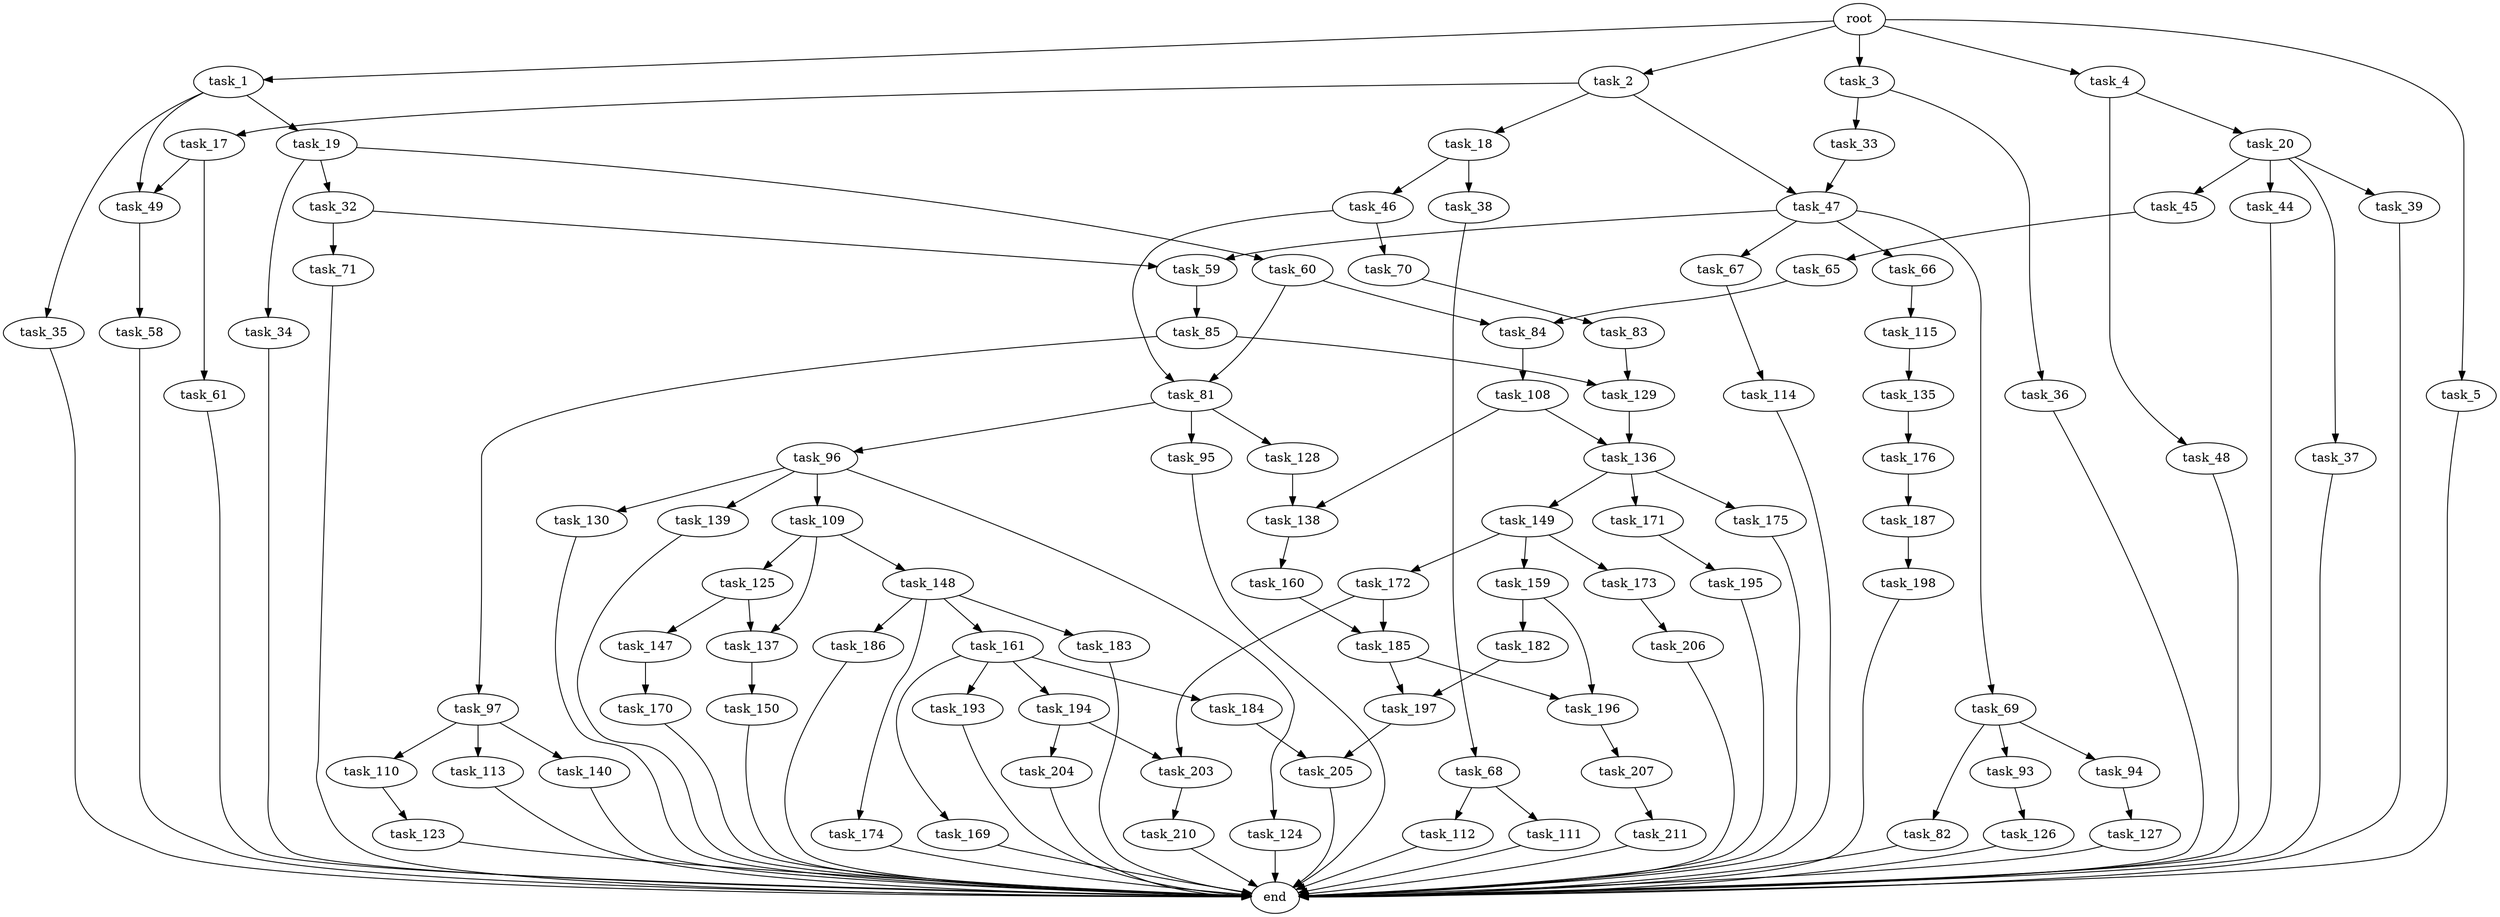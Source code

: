 digraph G {
  root [size="0.000000"];
  task_1 [size="231928233984.000000"];
  task_2 [size="612812365477.000000"];
  task_3 [size="837459844643.000000"];
  task_4 [size="5445114572.000000"];
  task_5 [size="368293445632.000000"];
  task_17 [size="2023173870.000000"];
  task_18 [size="7788466580.000000"];
  task_19 [size="549755813888.000000"];
  task_20 [size="861826428.000000"];
  task_32 [size="22476015555.000000"];
  task_33 [size="68719476736.000000"];
  task_34 [size="8589934592.000000"];
  task_35 [size="18992935834.000000"];
  task_36 [size="38894842517.000000"];
  task_37 [size="477351715972.000000"];
  task_38 [size="2512420634.000000"];
  task_39 [size="461757247598.000000"];
  task_44 [size="7026443275.000000"];
  task_45 [size="16926938771.000000"];
  task_46 [size="2714565739.000000"];
  task_47 [size="28991029248.000000"];
  task_48 [size="10210771662.000000"];
  task_49 [size="11496714373.000000"];
  task_58 [size="8589934592.000000"];
  task_59 [size="134217728000.000000"];
  task_60 [size="626924755336.000000"];
  task_61 [size="424417859920.000000"];
  task_65 [size="134217728000.000000"];
  task_66 [size="368293445632.000000"];
  task_67 [size="134217728000.000000"];
  task_68 [size="782757789696.000000"];
  task_69 [size="368293445632.000000"];
  task_70 [size="275197040375.000000"];
  task_71 [size="782757789696.000000"];
  task_81 [size="28991029248.000000"];
  task_82 [size="84858655988.000000"];
  task_83 [size="782757789696.000000"];
  task_84 [size="231928233984.000000"];
  task_85 [size="6183640319.000000"];
  task_93 [size="275433790405.000000"];
  task_94 [size="55829915533.000000"];
  task_95 [size="9127092749.000000"];
  task_96 [size="860273529144.000000"];
  task_97 [size="549755813888.000000"];
  task_108 [size="143892142587.000000"];
  task_109 [size="28991029248.000000"];
  task_110 [size="39645105523.000000"];
  task_111 [size="15175303709.000000"];
  task_112 [size="549755813888.000000"];
  task_113 [size="782757789696.000000"];
  task_114 [size="368293445632.000000"];
  task_115 [size="549755813888.000000"];
  task_123 [size="92156859704.000000"];
  task_124 [size="431681339426.000000"];
  task_125 [size="12262790955.000000"];
  task_126 [size="3373897650.000000"];
  task_127 [size="68719476736.000000"];
  task_128 [size="1073741824000.000000"];
  task_129 [size="32211806482.000000"];
  task_130 [size="231928233984.000000"];
  task_135 [size="131616902463.000000"];
  task_136 [size="8589934592.000000"];
  task_137 [size="368293445632.000000"];
  task_138 [size="42693171462.000000"];
  task_139 [size="213211040772.000000"];
  task_140 [size="1073741824000.000000"];
  task_147 [size="782757789696.000000"];
  task_148 [size="121130105957.000000"];
  task_149 [size="134217728000.000000"];
  task_150 [size="19181676858.000000"];
  task_159 [size="701944190.000000"];
  task_160 [size="1031194679789.000000"];
  task_161 [size="23832603060.000000"];
  task_169 [size="136204761831.000000"];
  task_170 [size="20358182242.000000"];
  task_171 [size="32823165489.000000"];
  task_172 [size="782757789696.000000"];
  task_173 [size="10074857294.000000"];
  task_174 [size="160426246136.000000"];
  task_175 [size="4930038396.000000"];
  task_176 [size="13801201164.000000"];
  task_182 [size="317680207270.000000"];
  task_183 [size="1073741824000.000000"];
  task_184 [size="68149719285.000000"];
  task_185 [size="368293445632.000000"];
  task_186 [size="68719476736.000000"];
  task_187 [size="17562129385.000000"];
  task_193 [size="549755813888.000000"];
  task_194 [size="219544053874.000000"];
  task_195 [size="42637105033.000000"];
  task_196 [size="231928233984.000000"];
  task_197 [size="533237854.000000"];
  task_198 [size="134217728000.000000"];
  task_203 [size="40798174174.000000"];
  task_204 [size="8814855480.000000"];
  task_205 [size="50258295196.000000"];
  task_206 [size="35553871174.000000"];
  task_207 [size="68719476736.000000"];
  task_210 [size="13798611653.000000"];
  task_211 [size="56996133360.000000"];
  end [size="0.000000"];

  root -> task_1 [size="1.000000"];
  root -> task_2 [size="1.000000"];
  root -> task_3 [size="1.000000"];
  root -> task_4 [size="1.000000"];
  root -> task_5 [size="1.000000"];
  task_1 -> task_19 [size="301989888.000000"];
  task_1 -> task_35 [size="301989888.000000"];
  task_1 -> task_49 [size="301989888.000000"];
  task_2 -> task_17 [size="536870912.000000"];
  task_2 -> task_18 [size="536870912.000000"];
  task_2 -> task_47 [size="536870912.000000"];
  task_3 -> task_33 [size="536870912.000000"];
  task_3 -> task_36 [size="536870912.000000"];
  task_4 -> task_20 [size="536870912.000000"];
  task_4 -> task_48 [size="536870912.000000"];
  task_5 -> end [size="1.000000"];
  task_17 -> task_49 [size="209715200.000000"];
  task_17 -> task_61 [size="209715200.000000"];
  task_18 -> task_38 [size="301989888.000000"];
  task_18 -> task_46 [size="301989888.000000"];
  task_19 -> task_32 [size="536870912.000000"];
  task_19 -> task_34 [size="536870912.000000"];
  task_19 -> task_60 [size="536870912.000000"];
  task_20 -> task_37 [size="75497472.000000"];
  task_20 -> task_39 [size="75497472.000000"];
  task_20 -> task_44 [size="75497472.000000"];
  task_20 -> task_45 [size="75497472.000000"];
  task_32 -> task_59 [size="536870912.000000"];
  task_32 -> task_71 [size="536870912.000000"];
  task_33 -> task_47 [size="134217728.000000"];
  task_34 -> end [size="1.000000"];
  task_35 -> end [size="1.000000"];
  task_36 -> end [size="1.000000"];
  task_37 -> end [size="1.000000"];
  task_38 -> task_68 [size="75497472.000000"];
  task_39 -> end [size="1.000000"];
  task_44 -> end [size="1.000000"];
  task_45 -> task_65 [size="33554432.000000"];
  task_46 -> task_70 [size="209715200.000000"];
  task_46 -> task_81 [size="209715200.000000"];
  task_47 -> task_59 [size="75497472.000000"];
  task_47 -> task_66 [size="75497472.000000"];
  task_47 -> task_67 [size="75497472.000000"];
  task_47 -> task_69 [size="75497472.000000"];
  task_48 -> end [size="1.000000"];
  task_49 -> task_58 [size="536870912.000000"];
  task_58 -> end [size="1.000000"];
  task_59 -> task_85 [size="209715200.000000"];
  task_60 -> task_81 [size="679477248.000000"];
  task_60 -> task_84 [size="679477248.000000"];
  task_61 -> end [size="1.000000"];
  task_65 -> task_84 [size="209715200.000000"];
  task_66 -> task_115 [size="411041792.000000"];
  task_67 -> task_114 [size="209715200.000000"];
  task_68 -> task_111 [size="679477248.000000"];
  task_68 -> task_112 [size="679477248.000000"];
  task_69 -> task_82 [size="411041792.000000"];
  task_69 -> task_93 [size="411041792.000000"];
  task_69 -> task_94 [size="411041792.000000"];
  task_70 -> task_83 [size="679477248.000000"];
  task_71 -> end [size="1.000000"];
  task_81 -> task_95 [size="75497472.000000"];
  task_81 -> task_96 [size="75497472.000000"];
  task_81 -> task_128 [size="75497472.000000"];
  task_82 -> end [size="1.000000"];
  task_83 -> task_129 [size="679477248.000000"];
  task_84 -> task_108 [size="301989888.000000"];
  task_85 -> task_97 [size="209715200.000000"];
  task_85 -> task_129 [size="209715200.000000"];
  task_93 -> task_126 [size="209715200.000000"];
  task_94 -> task_127 [size="134217728.000000"];
  task_95 -> end [size="1.000000"];
  task_96 -> task_109 [size="679477248.000000"];
  task_96 -> task_124 [size="679477248.000000"];
  task_96 -> task_130 [size="679477248.000000"];
  task_96 -> task_139 [size="679477248.000000"];
  task_97 -> task_110 [size="536870912.000000"];
  task_97 -> task_113 [size="536870912.000000"];
  task_97 -> task_140 [size="536870912.000000"];
  task_108 -> task_136 [size="679477248.000000"];
  task_108 -> task_138 [size="679477248.000000"];
  task_109 -> task_125 [size="75497472.000000"];
  task_109 -> task_137 [size="75497472.000000"];
  task_109 -> task_148 [size="75497472.000000"];
  task_110 -> task_123 [size="838860800.000000"];
  task_111 -> end [size="1.000000"];
  task_112 -> end [size="1.000000"];
  task_113 -> end [size="1.000000"];
  task_114 -> end [size="1.000000"];
  task_115 -> task_135 [size="536870912.000000"];
  task_123 -> end [size="1.000000"];
  task_124 -> end [size="1.000000"];
  task_125 -> task_137 [size="209715200.000000"];
  task_125 -> task_147 [size="209715200.000000"];
  task_126 -> end [size="1.000000"];
  task_127 -> end [size="1.000000"];
  task_128 -> task_138 [size="838860800.000000"];
  task_129 -> task_136 [size="679477248.000000"];
  task_130 -> end [size="1.000000"];
  task_135 -> task_176 [size="209715200.000000"];
  task_136 -> task_149 [size="33554432.000000"];
  task_136 -> task_171 [size="33554432.000000"];
  task_136 -> task_175 [size="33554432.000000"];
  task_137 -> task_150 [size="411041792.000000"];
  task_138 -> task_160 [size="33554432.000000"];
  task_139 -> end [size="1.000000"];
  task_140 -> end [size="1.000000"];
  task_147 -> task_170 [size="679477248.000000"];
  task_148 -> task_161 [size="536870912.000000"];
  task_148 -> task_174 [size="536870912.000000"];
  task_148 -> task_183 [size="536870912.000000"];
  task_148 -> task_186 [size="536870912.000000"];
  task_149 -> task_159 [size="209715200.000000"];
  task_149 -> task_172 [size="209715200.000000"];
  task_149 -> task_173 [size="209715200.000000"];
  task_150 -> end [size="1.000000"];
  task_159 -> task_182 [size="33554432.000000"];
  task_159 -> task_196 [size="33554432.000000"];
  task_160 -> task_185 [size="679477248.000000"];
  task_161 -> task_169 [size="33554432.000000"];
  task_161 -> task_184 [size="33554432.000000"];
  task_161 -> task_193 [size="33554432.000000"];
  task_161 -> task_194 [size="33554432.000000"];
  task_169 -> end [size="1.000000"];
  task_170 -> end [size="1.000000"];
  task_171 -> task_195 [size="75497472.000000"];
  task_172 -> task_185 [size="679477248.000000"];
  task_172 -> task_203 [size="679477248.000000"];
  task_173 -> task_206 [size="209715200.000000"];
  task_174 -> end [size="1.000000"];
  task_175 -> end [size="1.000000"];
  task_176 -> task_187 [size="536870912.000000"];
  task_182 -> task_197 [size="209715200.000000"];
  task_183 -> end [size="1.000000"];
  task_184 -> task_205 [size="75497472.000000"];
  task_185 -> task_196 [size="411041792.000000"];
  task_185 -> task_197 [size="411041792.000000"];
  task_186 -> end [size="1.000000"];
  task_187 -> task_198 [size="411041792.000000"];
  task_193 -> end [size="1.000000"];
  task_194 -> task_203 [size="536870912.000000"];
  task_194 -> task_204 [size="536870912.000000"];
  task_195 -> end [size="1.000000"];
  task_196 -> task_207 [size="301989888.000000"];
  task_197 -> task_205 [size="33554432.000000"];
  task_198 -> end [size="1.000000"];
  task_203 -> task_210 [size="134217728.000000"];
  task_204 -> end [size="1.000000"];
  task_205 -> end [size="1.000000"];
  task_206 -> end [size="1.000000"];
  task_207 -> task_211 [size="134217728.000000"];
  task_210 -> end [size="1.000000"];
  task_211 -> end [size="1.000000"];
}
